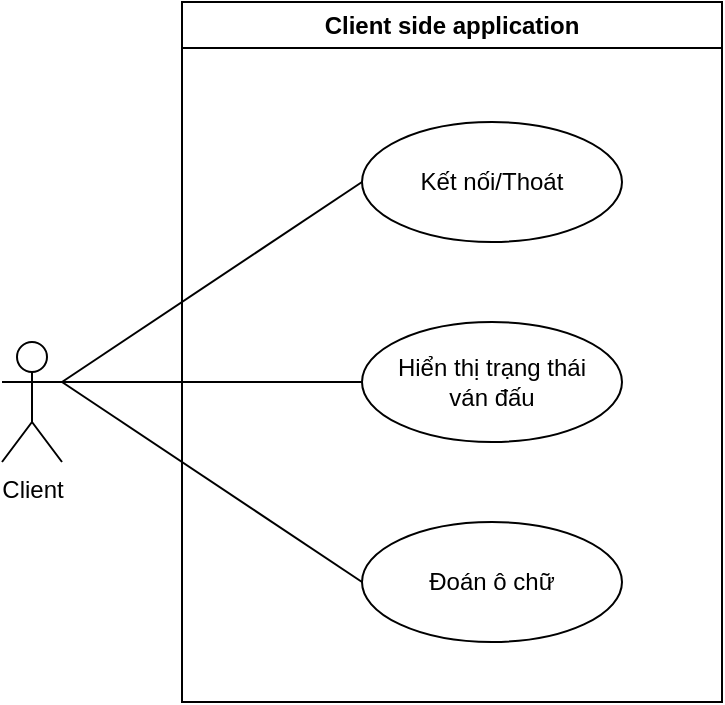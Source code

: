 <mxfile version="20.6.0" type="device"><diagram id="-FHWTOwBVS69jT0xWish" name="Trang-1"><mxGraphModel dx="1038" dy="489" grid="1" gridSize="10" guides="1" tooltips="1" connect="1" arrows="1" fold="1" page="1" pageScale="1" pageWidth="827" pageHeight="1169" math="0" shadow="0"><root><mxCell id="0"/><mxCell id="1" parent="0"/><mxCell id="bhqkTPQpeHTujsAtz1ue-1" value="Client side application" style="swimlane;whiteSpace=wrap;html=1;" parent="1" vertex="1"><mxGeometry x="130" y="50" width="270" height="350" as="geometry"/></mxCell><mxCell id="bhqkTPQpeHTujsAtz1ue-7" value="Kết nối/Thoát" style="ellipse;whiteSpace=wrap;html=1;" parent="bhqkTPQpeHTujsAtz1ue-1" vertex="1"><mxGeometry x="90" y="60" width="130" height="60" as="geometry"/></mxCell><mxCell id="bhqkTPQpeHTujsAtz1ue-9" value="Hiển thị trạng thái &lt;br&gt;ván đấu" style="ellipse;whiteSpace=wrap;html=1;" parent="bhqkTPQpeHTujsAtz1ue-1" vertex="1"><mxGeometry x="90" y="160" width="130" height="60" as="geometry"/></mxCell><mxCell id="bhqkTPQpeHTujsAtz1ue-13" value="Đoán ô chữ" style="ellipse;whiteSpace=wrap;html=1;" parent="bhqkTPQpeHTujsAtz1ue-1" vertex="1"><mxGeometry x="90" y="260" width="130" height="60" as="geometry"/></mxCell><mxCell id="bhqkTPQpeHTujsAtz1ue-3" value="Client" style="shape=umlActor;verticalLabelPosition=bottom;verticalAlign=top;html=1;outlineConnect=0;" parent="1" vertex="1"><mxGeometry x="40" y="220" width="30" height="60" as="geometry"/></mxCell><mxCell id="Bbfu9BiqjcOOov5p1U3q-2" value="" style="endArrow=none;html=1;rounded=0;exitX=1;exitY=0.333;exitDx=0;exitDy=0;exitPerimeter=0;entryX=0;entryY=0.5;entryDx=0;entryDy=0;" edge="1" parent="1" source="bhqkTPQpeHTujsAtz1ue-3" target="bhqkTPQpeHTujsAtz1ue-13"><mxGeometry width="50" height="50" relative="1" as="geometry"><mxPoint x="390" y="270" as="sourcePoint"/><mxPoint x="440" y="220" as="targetPoint"/></mxGeometry></mxCell><mxCell id="Bbfu9BiqjcOOov5p1U3q-3" value="" style="endArrow=none;html=1;rounded=0;exitX=1;exitY=0.333;exitDx=0;exitDy=0;exitPerimeter=0;entryX=0;entryY=0.5;entryDx=0;entryDy=0;" edge="1" parent="1" source="bhqkTPQpeHTujsAtz1ue-3" target="bhqkTPQpeHTujsAtz1ue-9"><mxGeometry width="50" height="50" relative="1" as="geometry"><mxPoint x="390" y="270" as="sourcePoint"/><mxPoint x="440" y="220" as="targetPoint"/></mxGeometry></mxCell><mxCell id="Bbfu9BiqjcOOov5p1U3q-4" value="" style="endArrow=none;html=1;rounded=0;entryX=0;entryY=0.5;entryDx=0;entryDy=0;exitX=1;exitY=0.333;exitDx=0;exitDy=0;exitPerimeter=0;" edge="1" parent="1" source="bhqkTPQpeHTujsAtz1ue-3" target="bhqkTPQpeHTujsAtz1ue-7"><mxGeometry width="50" height="50" relative="1" as="geometry"><mxPoint x="390" y="270" as="sourcePoint"/><mxPoint x="440" y="220" as="targetPoint"/></mxGeometry></mxCell></root></mxGraphModel></diagram></mxfile>